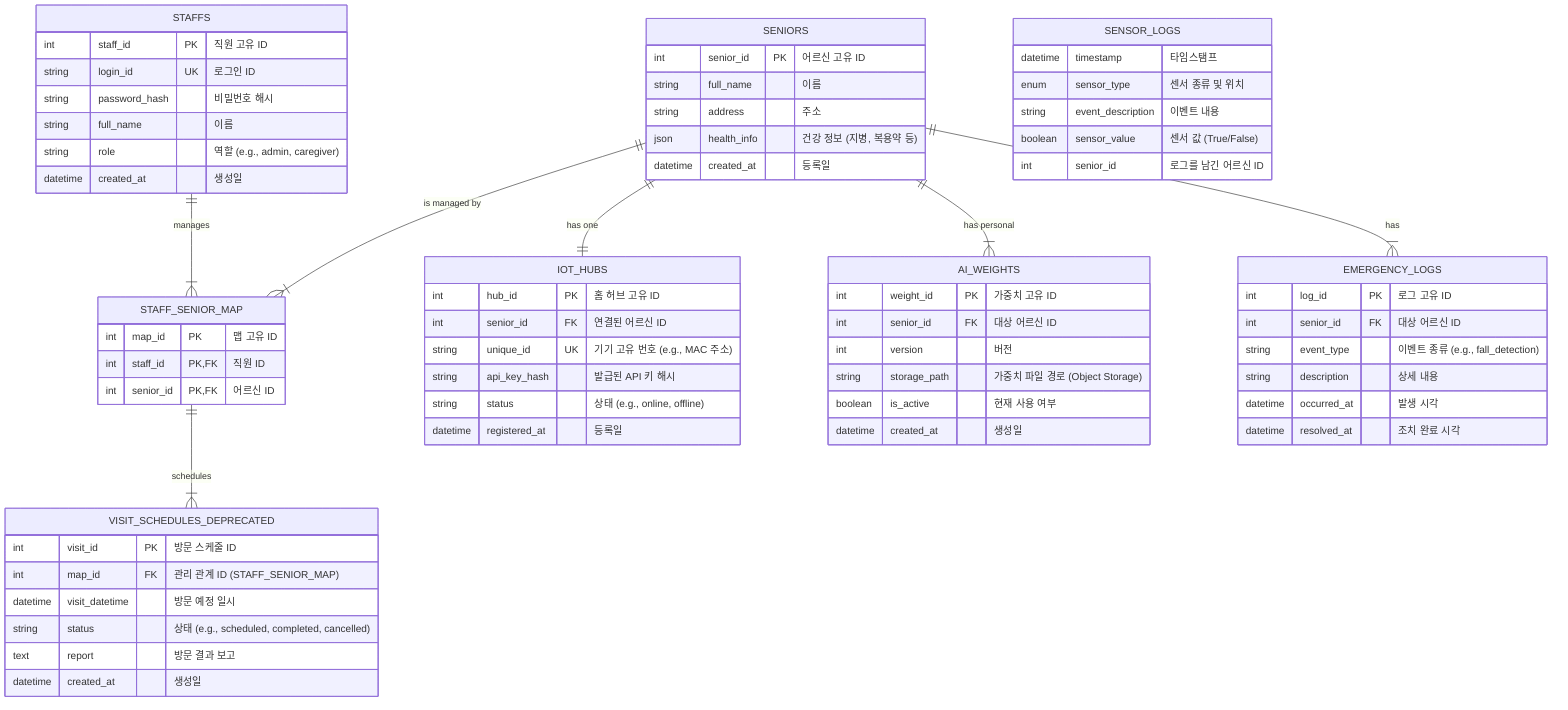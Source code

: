 erDiagram
    %% --- Entities Definition ---

    STAFFS {
        int staff_id PK "직원 고유 ID"
        string login_id UK "로그인 ID"
        string password_hash "비밀번호 해시"
        string full_name "이름"
        string role "역할 (e.g., admin, caregiver)"
        datetime created_at "생성일"
    }

    SENIORS {
        int senior_id PK "어르신 고유 ID"
        string full_name "이름"
        string address "주소"
        json health_info "건강 정보 (지병, 복용약 등)"
        datetime created_at "등록일"
    }

    STAFF_SENIOR_MAP {
        int map_id PK "맵 고유 ID"
        int staff_id PK, FK "직원 ID"
        int senior_id PK, FK "어르신 ID"
    }

    IOT_HUBS {
        int hub_id PK "홈 허브 고유 ID"
        int senior_id FK "연결된 어르신 ID"
        string unique_id UK "기기 고유 번호 (e.g., MAC 주소)"
        string api_key_hash "발급된 API 키 해시"
        string status "상태 (e.g., online, offline)"
        datetime registered_at "등록일"
    }

    AI_WEIGHTS {
        int weight_id PK "가중치 고유 ID"
        int senior_id FK "대상 어르신 ID"
        int version "버전"
        string storage_path "가중치 파일 경로 (Object Storage)"
        boolean is_active "현재 사용 여부"
        datetime created_at "생성일"
    }

    EMERGENCY_LOGS {
        int log_id PK "로그 고유 ID"
        int senior_id FK "대상 어르신 ID"
        string event_type "이벤트 종류 (e.g., fall_detection)"
        string description "상세 내용"
        datetime occurred_at "발생 시각"
        datetime resolved_at "조치 완료 시각"
    }

    VISIT_SCHEDULES_DEPRECATED {
    int visit_id PK "방문 스케줄 ID"
    int map_id FK "관리 관계 ID (STAFF_SENIOR_MAP)"
    datetime visit_datetime "방문 예정 일시"
    string status "상태 (e.g., scheduled, completed, cancelled)"
    text report "방문 결과 보고"
    datetime created_at "생성일"
}

    %% --- Time-Series Data (Logical Representation) ---
    %% 시계열 데이터(센서 로그)는 별도의 Time-Series DB(e.g., TimescaleDB)에 저장됩니다.
    %% 아래는 개념적 표현이며, 실제 테이블은 관계형 DB에 존재하지 않습니다.
    SENSOR_LOGS {
        datetime timestamp "타임스탬프"
        enum sensor_type "센서 종류 및 위치"
        string event_description "이벤트 내용"
        boolean sensor_value "센서 값 (True/False)"
        int senior_id "로그를 남긴 어르신 ID"
    }


    %% --- Relationships Definition ---

    STAFFS ||--|{ STAFF_SENIOR_MAP : "manages"
    SENIORS ||--|{ STAFF_SENIOR_MAP : "is managed by"

    SENIORS ||--|| IOT_HUBS : "has one"
    SENIORS ||--|{ AI_WEIGHTS : "has personal"
    SENIORS ||--|{ EMERGENCY_LOGS : "has"
    
    STAFF_SENIOR_MAP ||--|{ VISIT_SCHEDULES_DEPRECATED : "schedules"
